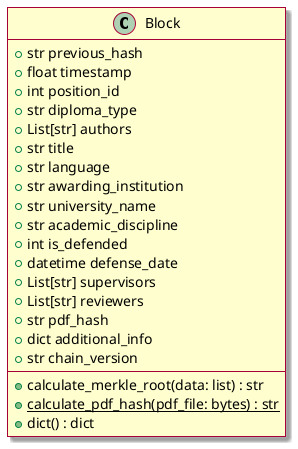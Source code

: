 @startuml
skin rose

class Block {
  +str previous_hash               
  +float timestamp                 
  +int position_id                 
  +str diploma_type                
  +List[str] authors               
  +str title                       
  +str language                    
  +str awarding_institution        
  +str university_name             
  +str academic_discipline         
  +int is_defended                
  +datetime defense_date           
  +List[str] supervisors           
  +List[str] reviewers             
  +str pdf_hash                    
  +dict additional_info            
  +str chain_version               
  --
  +calculate_merkle_root(data: list) : str
  +{static} calculate_pdf_hash(pdf_file: bytes) : str
  +dict() : dict
}

@enduml
